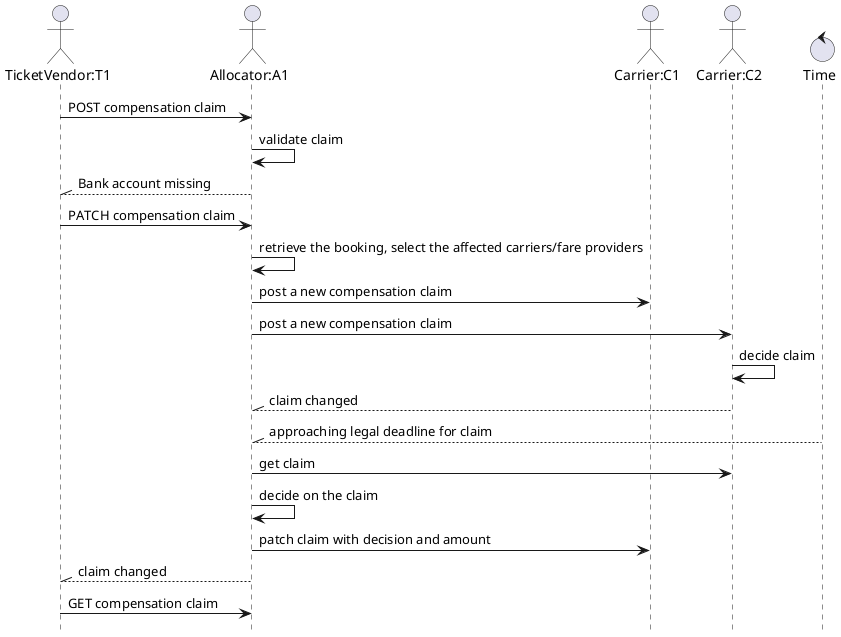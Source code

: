 @startuml
hide footbox

actor "TicketVendor:T1"
actor "Allocator:A1"
actor "Carrier:C1"
actor "Carrier:C2"
control "Time"

"TicketVendor:T1" -> "Allocator:A1": POST compensation claim

"Allocator:A1" -> "Allocator:A1": validate claim

"Allocator:A1" --\\ "TicketVendor:T1": Bank account missing

"TicketVendor:T1" -> "Allocator:A1": PATCH compensation claim

"Allocator:A1" -> "Allocator:A1": retrieve the booking, select the affected carriers/fare providers

"Allocator:A1" -> "Carrier:C1": post a new compensation claim

"Allocator:A1" -> "Carrier:C2": post a new compensation claim

"Carrier:C2" -> "Carrier:C2": decide claim

"Carrier:C2" --\\ "Allocator:A1": claim changed

"Time" --\\ "Allocator:A1": approaching legal deadline for claim

"Allocator:A1" -> "Carrier:C2": get claim

"Allocator:A1" -> "Allocator:A1": decide on the claim

"Allocator:A1" -> "Carrier:C1": patch claim with decision and amount

"Allocator:A1" --\\ "TicketVendor:T1": claim changed

"TicketVendor:T1" -> "Allocator:A1": GET compensation claim

@enduml